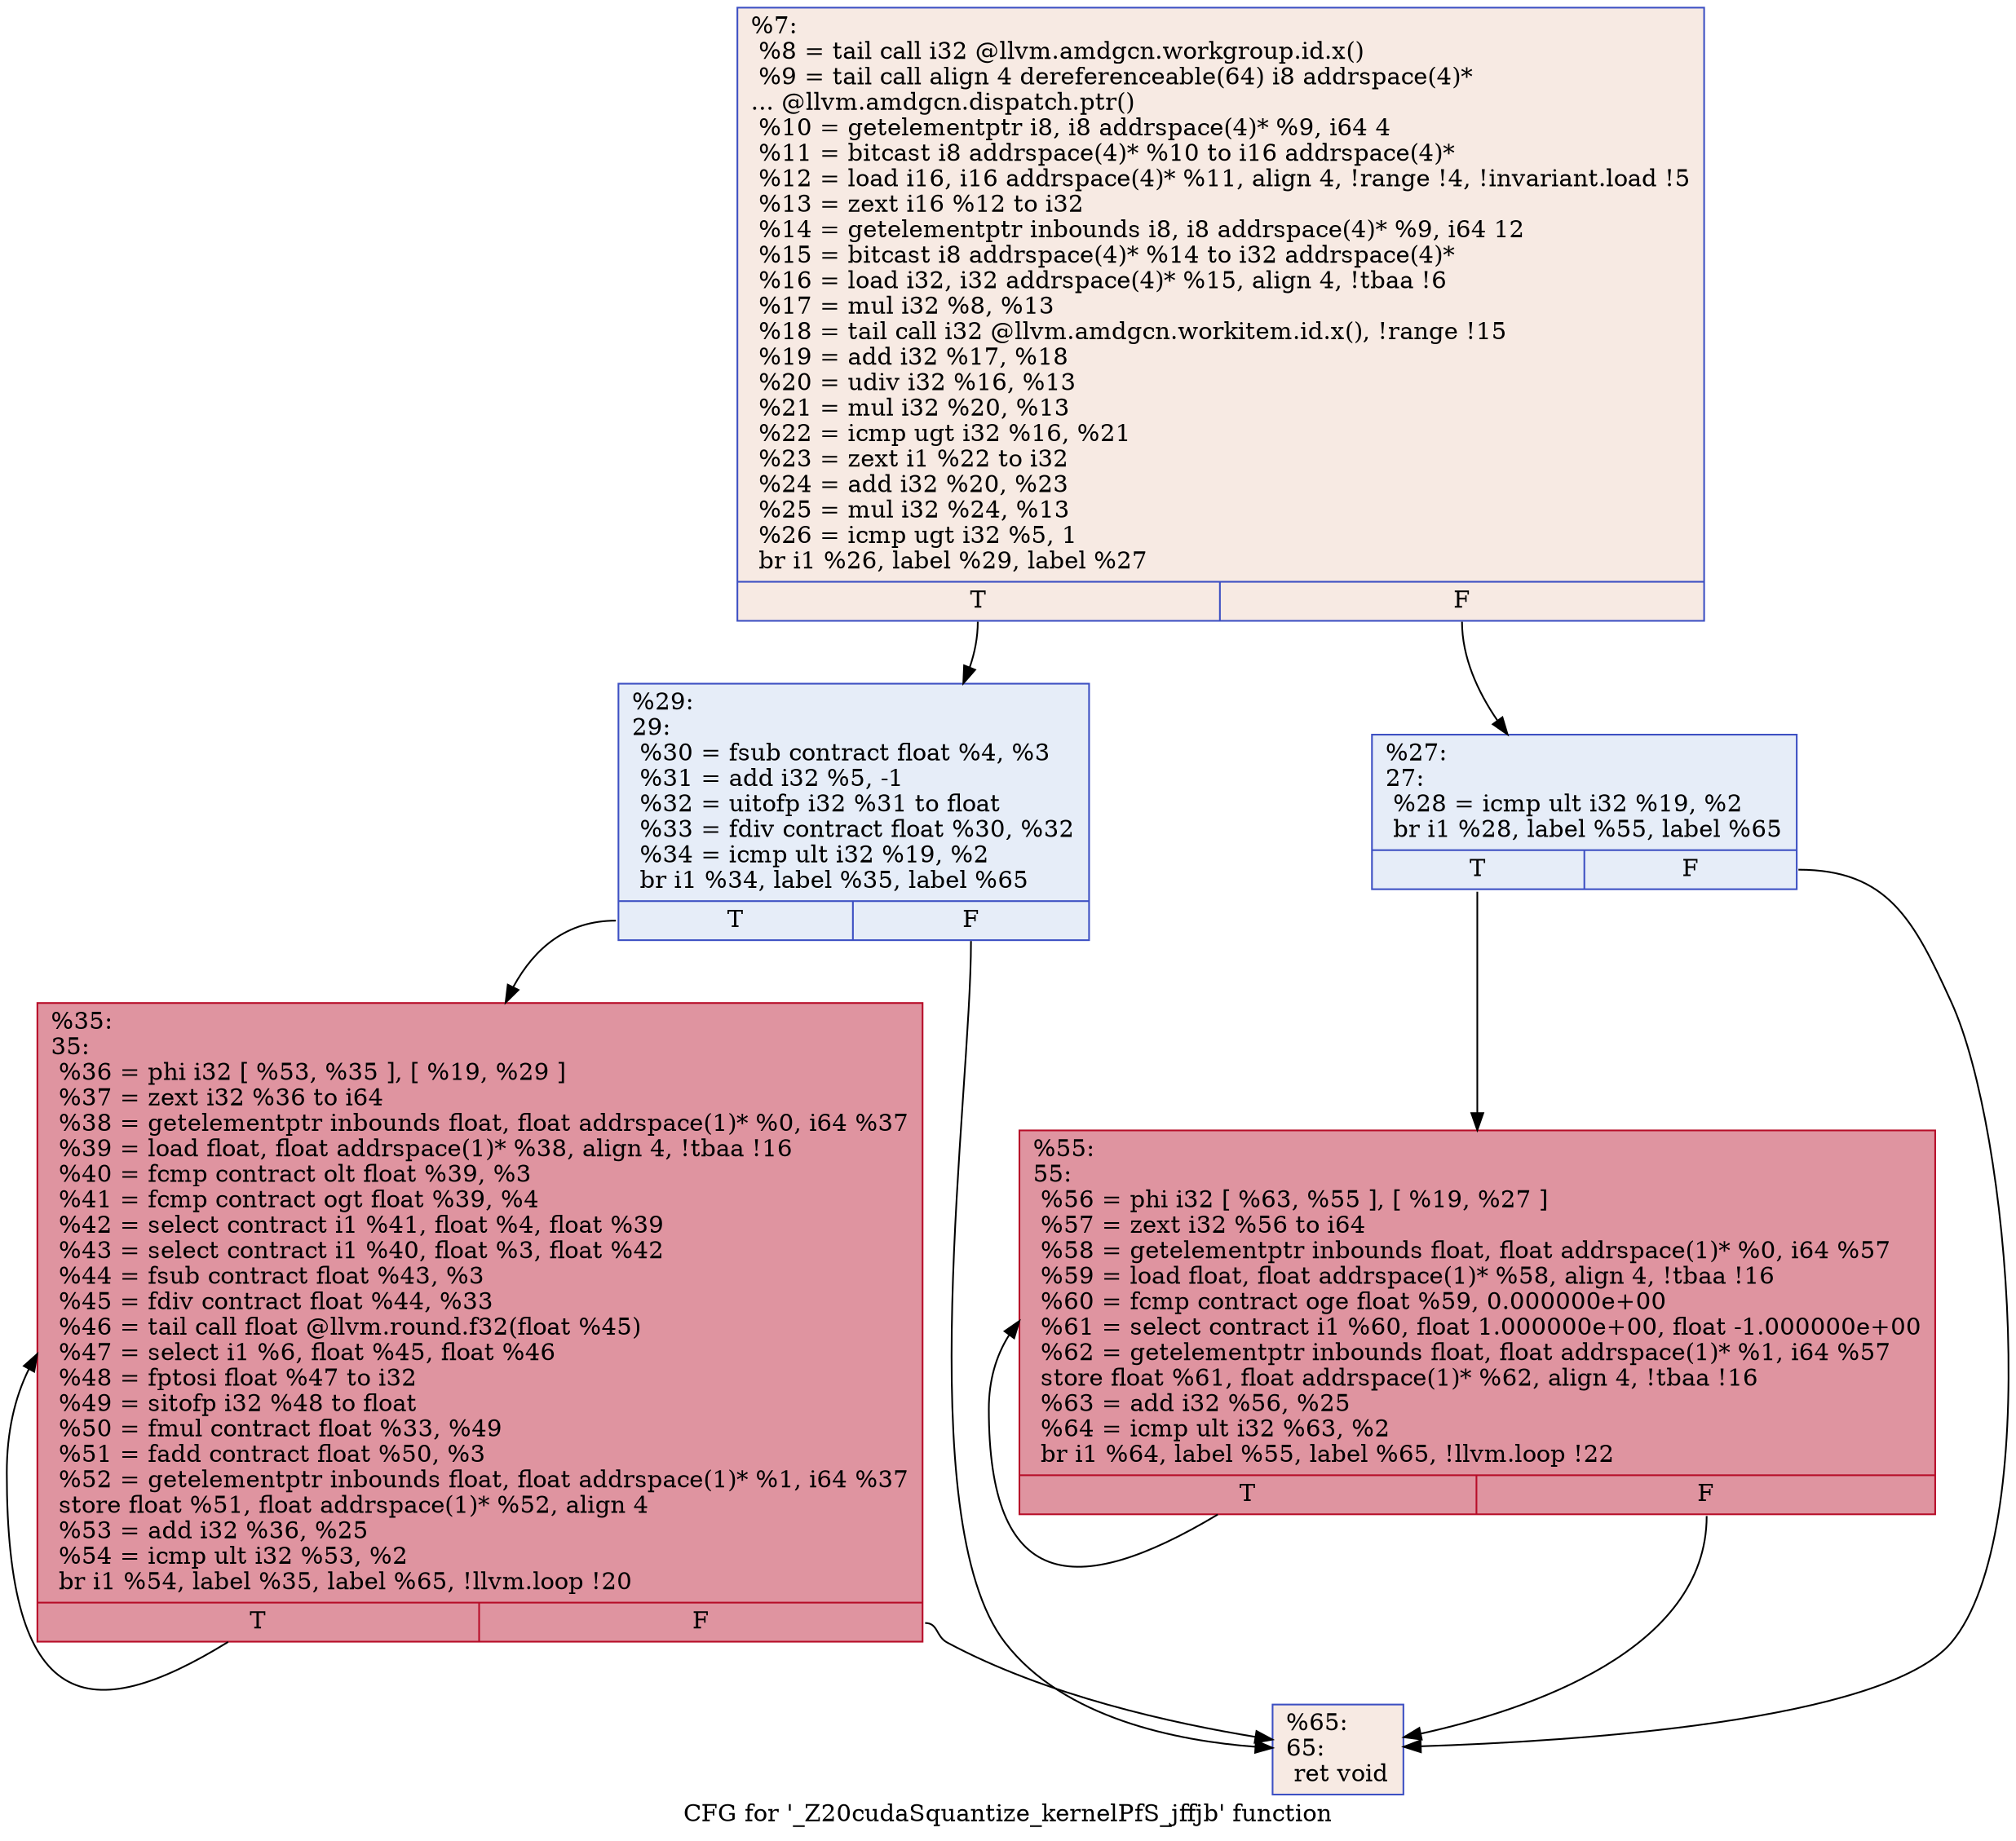 digraph "CFG for '_Z20cudaSquantize_kernelPfS_jffjb' function" {
	label="CFG for '_Z20cudaSquantize_kernelPfS_jffjb' function";

	Node0x4ac3bb0 [shape=record,color="#3d50c3ff", style=filled, fillcolor="#eed0c070",label="{%7:\l  %8 = tail call i32 @llvm.amdgcn.workgroup.id.x()\l  %9 = tail call align 4 dereferenceable(64) i8 addrspace(4)*\l... @llvm.amdgcn.dispatch.ptr()\l  %10 = getelementptr i8, i8 addrspace(4)* %9, i64 4\l  %11 = bitcast i8 addrspace(4)* %10 to i16 addrspace(4)*\l  %12 = load i16, i16 addrspace(4)* %11, align 4, !range !4, !invariant.load !5\l  %13 = zext i16 %12 to i32\l  %14 = getelementptr inbounds i8, i8 addrspace(4)* %9, i64 12\l  %15 = bitcast i8 addrspace(4)* %14 to i32 addrspace(4)*\l  %16 = load i32, i32 addrspace(4)* %15, align 4, !tbaa !6\l  %17 = mul i32 %8, %13\l  %18 = tail call i32 @llvm.amdgcn.workitem.id.x(), !range !15\l  %19 = add i32 %17, %18\l  %20 = udiv i32 %16, %13\l  %21 = mul i32 %20, %13\l  %22 = icmp ugt i32 %16, %21\l  %23 = zext i1 %22 to i32\l  %24 = add i32 %20, %23\l  %25 = mul i32 %24, %13\l  %26 = icmp ugt i32 %5, 1\l  br i1 %26, label %29, label %27\l|{<s0>T|<s1>F}}"];
	Node0x4ac3bb0:s0 -> Node0x4ac6150;
	Node0x4ac3bb0:s1 -> Node0x4ac61e0;
	Node0x4ac61e0 [shape=record,color="#3d50c3ff", style=filled, fillcolor="#c7d7f070",label="{%27:\l27:                                               \l  %28 = icmp ult i32 %19, %2\l  br i1 %28, label %55, label %65\l|{<s0>T|<s1>F}}"];
	Node0x4ac61e0:s0 -> Node0x4ac63b0;
	Node0x4ac61e0:s1 -> Node0x4ac6400;
	Node0x4ac6150 [shape=record,color="#3d50c3ff", style=filled, fillcolor="#c7d7f070",label="{%29:\l29:                                               \l  %30 = fsub contract float %4, %3\l  %31 = add i32 %5, -1\l  %32 = uitofp i32 %31 to float\l  %33 = fdiv contract float %30, %32\l  %34 = icmp ult i32 %19, %2\l  br i1 %34, label %35, label %65\l|{<s0>T|<s1>F}}"];
	Node0x4ac6150:s0 -> Node0x4ac5920;
	Node0x4ac6150:s1 -> Node0x4ac6400;
	Node0x4ac5920 [shape=record,color="#b70d28ff", style=filled, fillcolor="#b70d2870",label="{%35:\l35:                                               \l  %36 = phi i32 [ %53, %35 ], [ %19, %29 ]\l  %37 = zext i32 %36 to i64\l  %38 = getelementptr inbounds float, float addrspace(1)* %0, i64 %37\l  %39 = load float, float addrspace(1)* %38, align 4, !tbaa !16\l  %40 = fcmp contract olt float %39, %3\l  %41 = fcmp contract ogt float %39, %4\l  %42 = select contract i1 %41, float %4, float %39\l  %43 = select contract i1 %40, float %3, float %42\l  %44 = fsub contract float %43, %3\l  %45 = fdiv contract float %44, %33\l  %46 = tail call float @llvm.round.f32(float %45)\l  %47 = select i1 %6, float %45, float %46\l  %48 = fptosi float %47 to i32\l  %49 = sitofp i32 %48 to float\l  %50 = fmul contract float %33, %49\l  %51 = fadd contract float %50, %3\l  %52 = getelementptr inbounds float, float addrspace(1)* %1, i64 %37\l  store float %51, float addrspace(1)* %52, align 4\l  %53 = add i32 %36, %25\l  %54 = icmp ult i32 %53, %2\l  br i1 %54, label %35, label %65, !llvm.loop !20\l|{<s0>T|<s1>F}}"];
	Node0x4ac5920:s0 -> Node0x4ac5920;
	Node0x4ac5920:s1 -> Node0x4ac6400;
	Node0x4ac63b0 [shape=record,color="#b70d28ff", style=filled, fillcolor="#b70d2870",label="{%55:\l55:                                               \l  %56 = phi i32 [ %63, %55 ], [ %19, %27 ]\l  %57 = zext i32 %56 to i64\l  %58 = getelementptr inbounds float, float addrspace(1)* %0, i64 %57\l  %59 = load float, float addrspace(1)* %58, align 4, !tbaa !16\l  %60 = fcmp contract oge float %59, 0.000000e+00\l  %61 = select contract i1 %60, float 1.000000e+00, float -1.000000e+00\l  %62 = getelementptr inbounds float, float addrspace(1)* %1, i64 %57\l  store float %61, float addrspace(1)* %62, align 4, !tbaa !16\l  %63 = add i32 %56, %25\l  %64 = icmp ult i32 %63, %2\l  br i1 %64, label %55, label %65, !llvm.loop !22\l|{<s0>T|<s1>F}}"];
	Node0x4ac63b0:s0 -> Node0x4ac63b0;
	Node0x4ac63b0:s1 -> Node0x4ac6400;
	Node0x4ac6400 [shape=record,color="#3d50c3ff", style=filled, fillcolor="#eed0c070",label="{%65:\l65:                                               \l  ret void\l}"];
}
